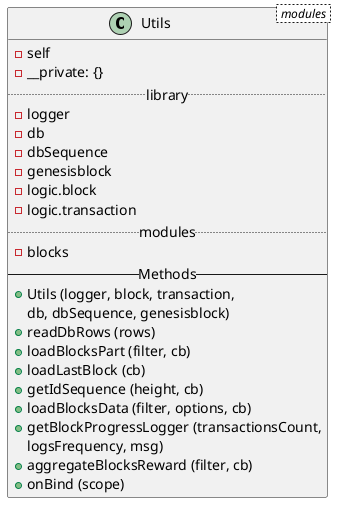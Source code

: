 @startuml
class Utils < modules > {
  - self
  - __private: {}
  .. library ..
  - logger
  - db
  - dbSequence
  - genesisblock
  - logic.block
  - logic.transaction
  .. modules ..
  - blocks
  -- Methods --
  + Utils (logger, block, transaction,
  db, dbSequence, genesisblock)
  + readDbRows (rows)
  + loadBlocksPart (filter, cb)
  + loadLastBlock (cb)
  + getIdSequence (height, cb)
  + loadBlocksData (filter, options, cb)
  + getBlockProgressLogger (transactionsCount,
  logsFrequency, msg)
  + aggregateBlocksReward (filter, cb)
  + onBind (scope)
}
@enduml
